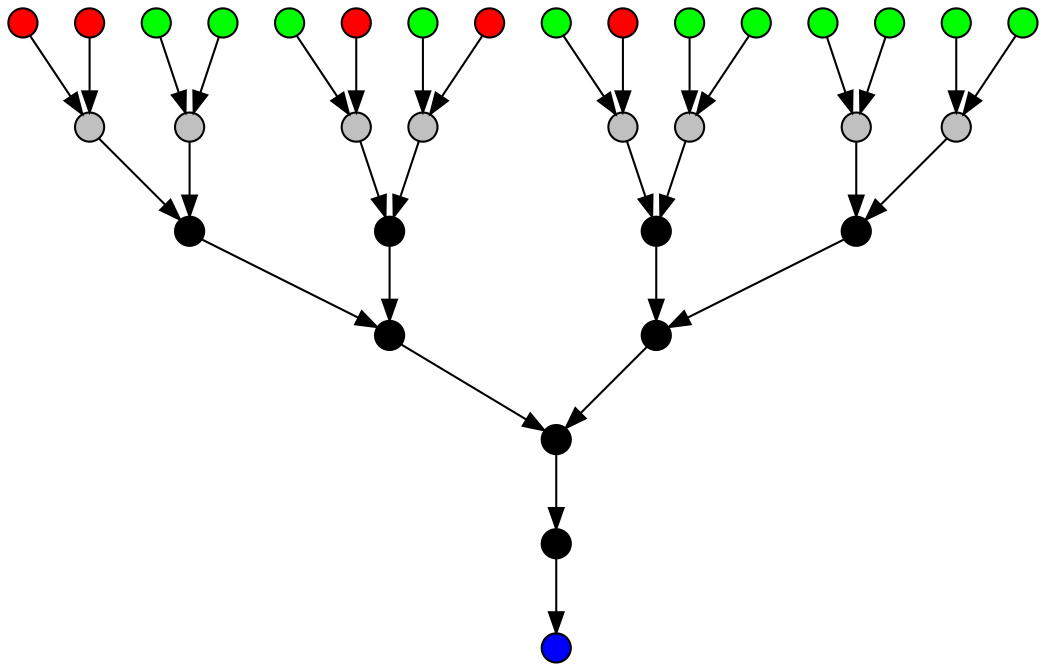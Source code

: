 digraph G {
0[shape="circle",width=0.2,label="",style=filled,fillcolor="green"];
1[shape="circle",width=0.2,label="",style=filled,fillcolor="green"];
2[shape="circle",width=0.2,label="",style=filled,fillcolor="green"];
3[shape="circle",width=0.2,label="",style=filled,fillcolor="green"];
4[shape="circle",width=0.2,label="",style=filled,fillcolor="green"];
5[shape="circle",width=0.2,label="",style=filled,fillcolor="green"];
6[shape="circle",width=0.2,label="",style=filled,fillcolor="green"];
7[shape="circle",width=0.2,label="",style=filled,fillcolor="green"];
8[shape="circle",width=0.2,label="",style=filled,fillcolor="green"];
9[shape="circle",width=0.2,label="",style=filled,fillcolor="green"];
10[shape="circle",width=0.2,label="",style=filled,fillcolor="green"];
11[shape="circle",width=0.2,label="",style=filled,fillcolor="red"];
12[shape="circle",width=0.2,label="",style=filled,fillcolor="red"];
13[shape="circle",width=0.2,label="",style=filled,fillcolor="red"];
14[shape="circle",width=0.2,label="",style=filled,fillcolor="red"];
15[shape="circle",width=0.2,label="",style=filled,fillcolor="red"];
16[shape="circle",width=0.2,label="",style=filled,fillcolor="gray"];
17[shape="circle",width=0.2,label="",style=filled,fillcolor="gray"];
18[shape="circle",width=0.2,label="",style=filled,fillcolor="gray"];
19[shape="circle",width=0.2,label="",style=filled,fillcolor="gray"];
20[shape="circle",width=0.2,label="",style=filled,fillcolor="gray"];
21[shape="circle",width=0.2,label="",style=filled,fillcolor="gray"];
22[shape="circle",width=0.2,label="",style=filled,fillcolor="gray"];
23[shape="circle",width=0.2,label="",style=filled,fillcolor="gray"];
24[shape="circle",width=0.2,label="",style=filled,fillcolor="black"];
25[shape="circle",width=0.2,label="",style=filled,fillcolor="black"];
26[shape="circle",width=0.2,label="",style=filled,fillcolor="black"];
27[shape="circle",width=0.2,label="",style=filled,fillcolor="black"];
28[shape="circle",width=0.2,label="",style=filled,fillcolor="black"];
29[shape="circle",width=0.2,label="",style=filled,fillcolor="black"];
30[shape="circle",width=0.2,label="",style=filled,fillcolor="black"];
31[shape="circle",width=0.2,label="",style=filled,fillcolor="black"];
32[shape="circle",width=0.2,label="",style=filled,fillcolor="blue"];
0->16 ;
1->17 ;
2->17 ;
3->18 ;
4->18 ;
5->19 ;
6->19 ;
7->20 ;
8->20 ;
9->21 ;
10->22 ;
11->16 ;
12->23 ;
13->23 ;
14->21 ;
15->22 ;
16->24 ;
17->24 ;
18->25 ;
19->25 ;
20->26 ;
21->27 ;
22->27 ;
23->26 ;
24->28 ;
25->28 ;
26->29 ;
27->29 ;
28->30 ;
29->30 ;
30->31 ;
31->32 ;
}
